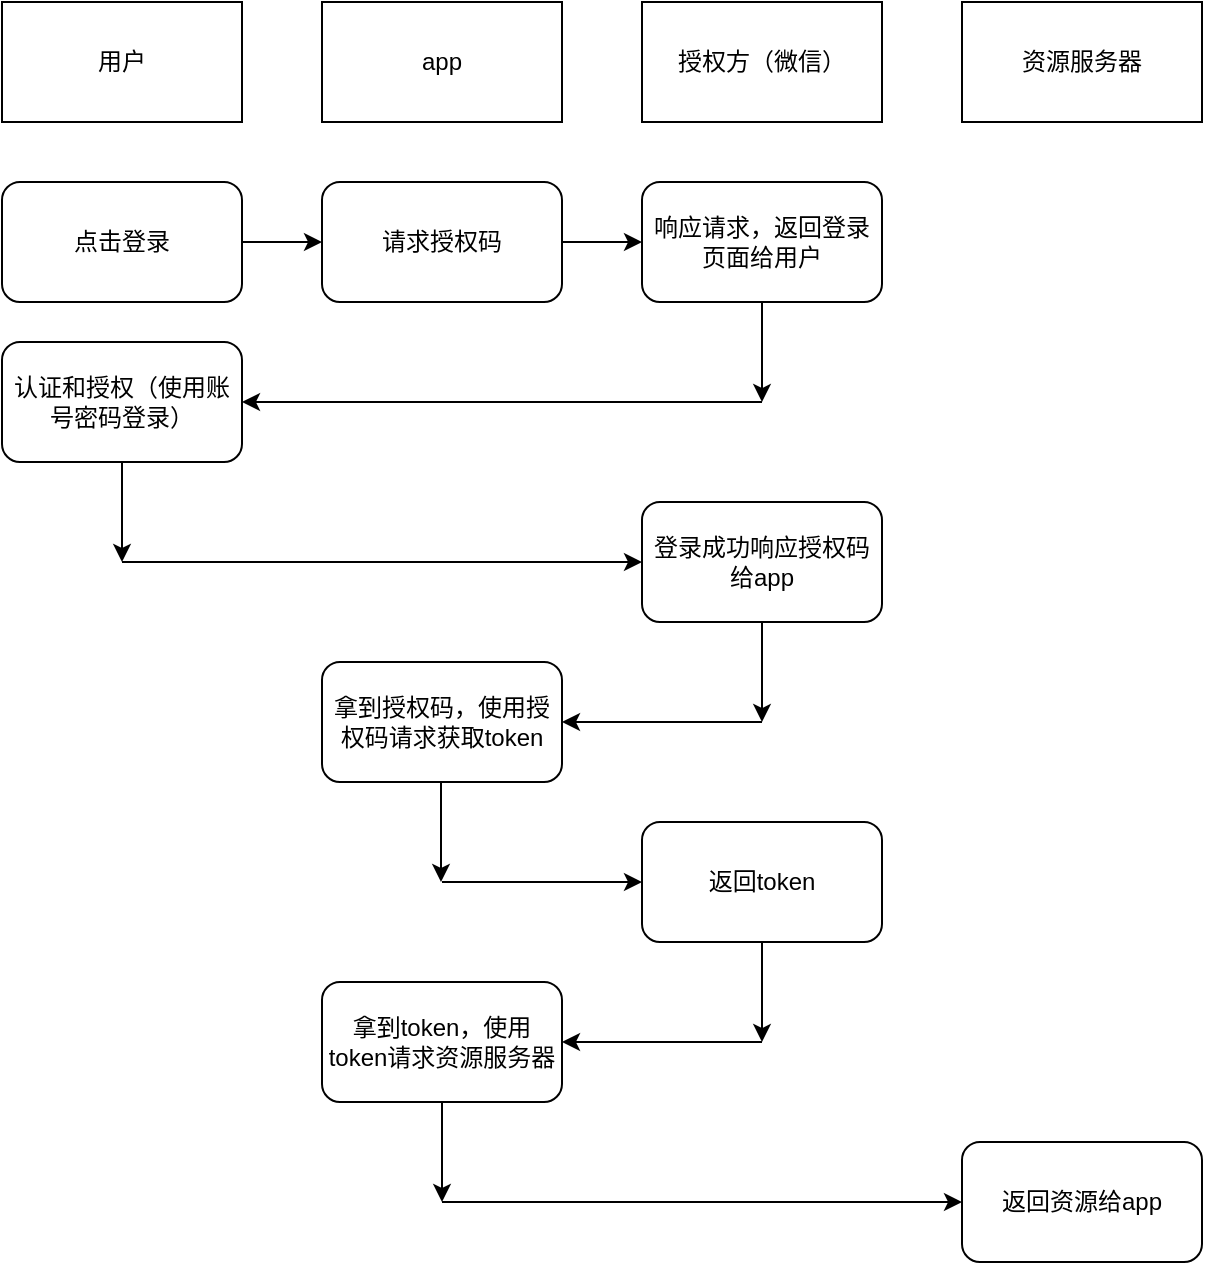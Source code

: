 <mxfile version="21.6.2" type="github">
  <diagram name="第 1 页" id="MPzM1UuYQn1_O13hJIVY">
    <mxGraphModel dx="1434" dy="764" grid="1" gridSize="10" guides="1" tooltips="1" connect="1" arrows="1" fold="1" page="1" pageScale="1" pageWidth="827" pageHeight="1169" math="0" shadow="0">
      <root>
        <mxCell id="0" />
        <mxCell id="1" parent="0" />
        <mxCell id="Ufi9HhxbnslWZFxtu-9t-1" value="用户" style="rounded=0;whiteSpace=wrap;html=1;" vertex="1" parent="1">
          <mxGeometry x="80" y="80" width="120" height="60" as="geometry" />
        </mxCell>
        <mxCell id="Ufi9HhxbnslWZFxtu-9t-2" value="授权方（微信）" style="rounded=0;whiteSpace=wrap;html=1;" vertex="1" parent="1">
          <mxGeometry x="400" y="80" width="120" height="60" as="geometry" />
        </mxCell>
        <mxCell id="Ufi9HhxbnslWZFxtu-9t-3" value="app" style="rounded=0;whiteSpace=wrap;html=1;" vertex="1" parent="1">
          <mxGeometry x="240" y="80" width="120" height="60" as="geometry" />
        </mxCell>
        <mxCell id="Ufi9HhxbnslWZFxtu-9t-4" value="资源服务器" style="rounded=0;whiteSpace=wrap;html=1;" vertex="1" parent="1">
          <mxGeometry x="560" y="80" width="120" height="60" as="geometry" />
        </mxCell>
        <mxCell id="Ufi9HhxbnslWZFxtu-9t-8" value="" style="edgeStyle=orthogonalEdgeStyle;rounded=0;orthogonalLoop=1;jettySize=auto;html=1;" edge="1" parent="1" source="Ufi9HhxbnslWZFxtu-9t-6" target="Ufi9HhxbnslWZFxtu-9t-7">
          <mxGeometry relative="1" as="geometry" />
        </mxCell>
        <mxCell id="Ufi9HhxbnslWZFxtu-9t-6" value="点击登录" style="rounded=1;whiteSpace=wrap;html=1;" vertex="1" parent="1">
          <mxGeometry x="80" y="170" width="120" height="60" as="geometry" />
        </mxCell>
        <mxCell id="Ufi9HhxbnslWZFxtu-9t-16" value="" style="edgeStyle=orthogonalEdgeStyle;rounded=0;orthogonalLoop=1;jettySize=auto;html=1;" edge="1" parent="1" source="Ufi9HhxbnslWZFxtu-9t-7" target="Ufi9HhxbnslWZFxtu-9t-15">
          <mxGeometry relative="1" as="geometry" />
        </mxCell>
        <mxCell id="Ufi9HhxbnslWZFxtu-9t-7" value="请求授权码" style="whiteSpace=wrap;html=1;rounded=1;" vertex="1" parent="1">
          <mxGeometry x="240" y="170" width="120" height="60" as="geometry" />
        </mxCell>
        <mxCell id="Ufi9HhxbnslWZFxtu-9t-17" style="edgeStyle=orthogonalEdgeStyle;rounded=0;orthogonalLoop=1;jettySize=auto;html=1;" edge="1" parent="1" source="Ufi9HhxbnslWZFxtu-9t-15">
          <mxGeometry relative="1" as="geometry">
            <mxPoint x="460" y="280" as="targetPoint" />
          </mxGeometry>
        </mxCell>
        <mxCell id="Ufi9HhxbnslWZFxtu-9t-15" value="响应请求，返回登录页面给用户" style="rounded=1;whiteSpace=wrap;html=1;" vertex="1" parent="1">
          <mxGeometry x="400" y="170" width="120" height="60" as="geometry" />
        </mxCell>
        <mxCell id="Ufi9HhxbnslWZFxtu-9t-18" value="" style="endArrow=classic;html=1;rounded=0;" edge="1" parent="1" target="Ufi9HhxbnslWZFxtu-9t-19">
          <mxGeometry width="50" height="50" relative="1" as="geometry">
            <mxPoint x="460" y="280" as="sourcePoint" />
            <mxPoint x="200" y="280" as="targetPoint" />
          </mxGeometry>
        </mxCell>
        <mxCell id="Ufi9HhxbnslWZFxtu-9t-19" value="认证和授权（使用账号密码登录）" style="rounded=1;whiteSpace=wrap;html=1;" vertex="1" parent="1">
          <mxGeometry x="80" y="250" width="120" height="60" as="geometry" />
        </mxCell>
        <mxCell id="Ufi9HhxbnslWZFxtu-9t-22" value="" style="endArrow=classic;html=1;rounded=0;exitX=0.5;exitY=1;exitDx=0;exitDy=0;" edge="1" parent="1" source="Ufi9HhxbnslWZFxtu-9t-19">
          <mxGeometry width="50" height="50" relative="1" as="geometry">
            <mxPoint x="180" y="390" as="sourcePoint" />
            <mxPoint x="140" y="360" as="targetPoint" />
          </mxGeometry>
        </mxCell>
        <mxCell id="Ufi9HhxbnslWZFxtu-9t-23" value="" style="endArrow=classic;html=1;rounded=0;" edge="1" parent="1" target="Ufi9HhxbnslWZFxtu-9t-24">
          <mxGeometry width="50" height="50" relative="1" as="geometry">
            <mxPoint x="140" y="360" as="sourcePoint" />
            <mxPoint x="420" y="360" as="targetPoint" />
          </mxGeometry>
        </mxCell>
        <mxCell id="Ufi9HhxbnslWZFxtu-9t-24" value="登录成功响应授权码给app" style="rounded=1;whiteSpace=wrap;html=1;" vertex="1" parent="1">
          <mxGeometry x="400" y="330" width="120" height="60" as="geometry" />
        </mxCell>
        <mxCell id="Ufi9HhxbnslWZFxtu-9t-25" value="" style="endArrow=classic;html=1;rounded=0;exitX=0.5;exitY=1;exitDx=0;exitDy=0;" edge="1" parent="1" source="Ufi9HhxbnslWZFxtu-9t-24">
          <mxGeometry width="50" height="50" relative="1" as="geometry">
            <mxPoint x="460" y="460" as="sourcePoint" />
            <mxPoint x="460" y="440" as="targetPoint" />
          </mxGeometry>
        </mxCell>
        <mxCell id="Ufi9HhxbnslWZFxtu-9t-26" value="" style="endArrow=classic;html=1;rounded=0;" edge="1" parent="1" target="Ufi9HhxbnslWZFxtu-9t-27">
          <mxGeometry width="50" height="50" relative="1" as="geometry">
            <mxPoint x="460" y="440" as="sourcePoint" />
            <mxPoint x="320" y="440" as="targetPoint" />
          </mxGeometry>
        </mxCell>
        <mxCell id="Ufi9HhxbnslWZFxtu-9t-27" value="拿到授权码，使用授权码请求获取token" style="rounded=1;whiteSpace=wrap;html=1;" vertex="1" parent="1">
          <mxGeometry x="240" y="410" width="120" height="60" as="geometry" />
        </mxCell>
        <mxCell id="Ufi9HhxbnslWZFxtu-9t-28" value="" style="endArrow=classic;html=1;rounded=0;exitX=0.5;exitY=1;exitDx=0;exitDy=0;" edge="1" parent="1">
          <mxGeometry width="50" height="50" relative="1" as="geometry">
            <mxPoint x="299.5" y="470" as="sourcePoint" />
            <mxPoint x="299.5" y="520" as="targetPoint" />
          </mxGeometry>
        </mxCell>
        <mxCell id="Ufi9HhxbnslWZFxtu-9t-29" value="" style="endArrow=classic;html=1;rounded=0;" edge="1" parent="1" target="Ufi9HhxbnslWZFxtu-9t-30">
          <mxGeometry width="50" height="50" relative="1" as="geometry">
            <mxPoint x="300" y="520" as="sourcePoint" />
            <mxPoint x="440" y="520" as="targetPoint" />
          </mxGeometry>
        </mxCell>
        <mxCell id="Ufi9HhxbnslWZFxtu-9t-30" value="返回token" style="rounded=1;whiteSpace=wrap;html=1;" vertex="1" parent="1">
          <mxGeometry x="400" y="490" width="120" height="60" as="geometry" />
        </mxCell>
        <mxCell id="Ufi9HhxbnslWZFxtu-9t-31" value="" style="endArrow=classic;html=1;rounded=0;exitX=0.5;exitY=1;exitDx=0;exitDy=0;" edge="1" parent="1" source="Ufi9HhxbnslWZFxtu-9t-30">
          <mxGeometry width="50" height="50" relative="1" as="geometry">
            <mxPoint x="480" y="590" as="sourcePoint" />
            <mxPoint x="460" y="600" as="targetPoint" />
          </mxGeometry>
        </mxCell>
        <mxCell id="Ufi9HhxbnslWZFxtu-9t-33" value="" style="endArrow=classic;html=1;rounded=0;" edge="1" parent="1" target="Ufi9HhxbnslWZFxtu-9t-34">
          <mxGeometry width="50" height="50" relative="1" as="geometry">
            <mxPoint x="460" y="600" as="sourcePoint" />
            <mxPoint x="300" y="600" as="targetPoint" />
          </mxGeometry>
        </mxCell>
        <mxCell id="Ufi9HhxbnslWZFxtu-9t-34" value="拿到token，使用token请求资源服务器" style="rounded=1;whiteSpace=wrap;html=1;" vertex="1" parent="1">
          <mxGeometry x="240" y="570" width="120" height="60" as="geometry" />
        </mxCell>
        <mxCell id="Ufi9HhxbnslWZFxtu-9t-35" value="" style="endArrow=classic;html=1;rounded=0;exitX=0.5;exitY=1;exitDx=0;exitDy=0;" edge="1" parent="1" source="Ufi9HhxbnslWZFxtu-9t-34">
          <mxGeometry width="50" height="50" relative="1" as="geometry">
            <mxPoint x="390" y="420" as="sourcePoint" />
            <mxPoint x="300" y="680" as="targetPoint" />
          </mxGeometry>
        </mxCell>
        <mxCell id="Ufi9HhxbnslWZFxtu-9t-36" value="" style="endArrow=classic;html=1;rounded=0;" edge="1" parent="1" target="Ufi9HhxbnslWZFxtu-9t-37">
          <mxGeometry width="50" height="50" relative="1" as="geometry">
            <mxPoint x="300" y="680" as="sourcePoint" />
            <mxPoint x="590" y="680" as="targetPoint" />
          </mxGeometry>
        </mxCell>
        <mxCell id="Ufi9HhxbnslWZFxtu-9t-37" value="返回资源给app" style="rounded=1;whiteSpace=wrap;html=1;" vertex="1" parent="1">
          <mxGeometry x="560" y="650" width="120" height="60" as="geometry" />
        </mxCell>
      </root>
    </mxGraphModel>
  </diagram>
</mxfile>
